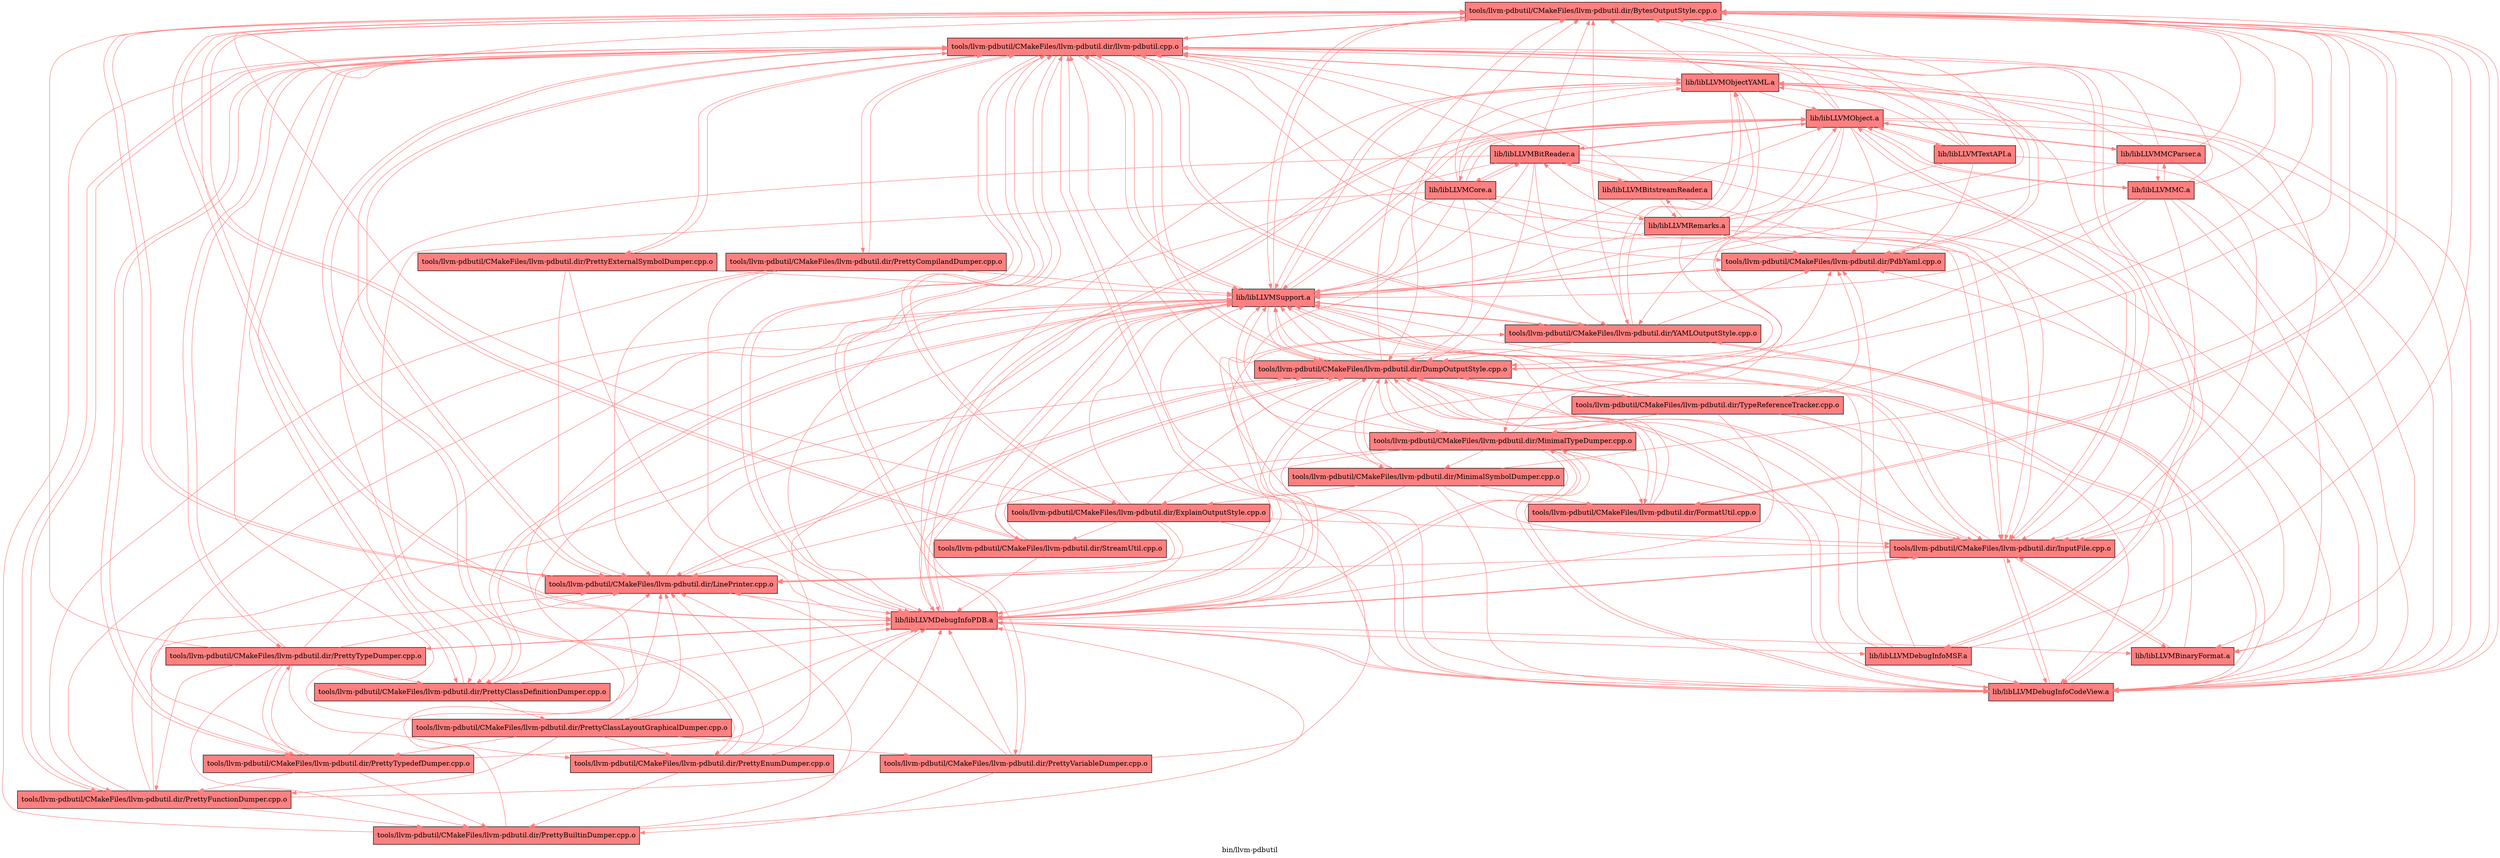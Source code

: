 digraph "bin/llvm-pdbutil" {
	label="bin/llvm-pdbutil";

	Node0x55d803c12e88 [shape=record,shape=record,style=filled,fillcolor="1.000000 0.5 1",label="{tools/llvm-pdbutil/CMakeFiles/llvm-pdbutil.dir/BytesOutputStyle.cpp.o}"];
	Node0x55d803c12e88 -> Node0x55d803c11358[color="1.000000 0.5 1"];
	Node0x55d803c12e88 -> Node0x55d803c101d8[color="1.000000 0.5 1"];
	Node0x55d803c12e88 -> Node0x55d803c10728[color="1.000000 0.5 1"];
	Node0x55d803c12e88 -> Node0x55d803c1d428[color="1.000000 0.5 1"];
	Node0x55d803c12e88 -> Node0x55d803c0ff08[color="1.000000 0.5 1"];
	Node0x55d803c12e88 -> Node0x55d803c10a48[color="1.000000 0.5 1"];
	Node0x55d803c12e88 -> Node0x55d803c10db8[color="1.000000 0.5 1"];
	Node0x55d803c11358 [shape=record,shape=record,style=filled,fillcolor="1.000000 0.5 1",label="{tools/llvm-pdbutil/CMakeFiles/llvm-pdbutil.dir/llvm-pdbutil.cpp.o}"];
	Node0x55d803c11358 -> Node0x55d803c12e88[color="1.000000 0.5 1"];
	Node0x55d803c11358 -> Node0x55d803c12028[color="1.000000 0.5 1"];
	Node0x55d803c11358 -> Node0x55d803c11808[color="1.000000 0.5 1"];
	Node0x55d803c11358 -> Node0x55d803c11ad8[color="1.000000 0.5 1"];
	Node0x55d803c11358 -> Node0x55d803c10728[color="1.000000 0.5 1"];
	Node0x55d803c11358 -> Node0x55d803c1ab38[color="1.000000 0.5 1"];
	Node0x55d803c11358 -> Node0x55d803c19d78[color="1.000000 0.5 1"];
	Node0x55d803c11358 -> Node0x55d803c19008[color="1.000000 0.5 1"];
	Node0x55d803c11358 -> Node0x55d803c187e8[color="1.000000 0.5 1"];
	Node0x55d803c11358 -> Node0x55d803c18108[color="1.000000 0.5 1"];
	Node0x55d803c11358 -> Node0x55d803c179d8[color="1.000000 0.5 1"];
	Node0x55d803c11358 -> Node0x55d803c17ed8[color="1.000000 0.5 1"];
	Node0x55d803c11358 -> Node0x55d803c18658[color="1.000000 0.5 1"];
	Node0x55d803c11358 -> Node0x55d803c1d248[color="1.000000 0.5 1"];
	Node0x55d803c11358 -> Node0x55d803c1e238[color="1.000000 0.5 1"];
	Node0x55d803c11358 -> Node0x55d803c0ff08[color="1.000000 0.5 1"];
	Node0x55d803c11358 -> Node0x55d803c0f9b8[color="1.000000 0.5 1"];
	Node0x55d803c11358 -> Node0x55d803c10a48[color="1.000000 0.5 1"];
	Node0x55d803c11358 -> Node0x55d803c11448[color="1.000000 0.5 1"];
	Node0x55d803c11358 -> Node0x55d803c10db8[color="1.000000 0.5 1"];
	Node0x55d803c101d8 [shape=record,shape=record,style=filled,fillcolor="1.000000 0.5 1",label="{tools/llvm-pdbutil/CMakeFiles/llvm-pdbutil.dir/FormatUtil.cpp.o}"];
	Node0x55d803c101d8 -> Node0x55d803c12e88[color="1.000000 0.5 1"];
	Node0x55d803c101d8 -> Node0x55d803c12028[color="1.000000 0.5 1"];
	Node0x55d803c101d8 -> Node0x55d803c10db8[color="1.000000 0.5 1"];
	Node0x55d803c10728 [shape=record,shape=record,style=filled,fillcolor="1.000000 0.5 1",label="{tools/llvm-pdbutil/CMakeFiles/llvm-pdbutil.dir/LinePrinter.cpp.o}"];
	Node0x55d803c10728 -> Node0x55d803c12e88[color="1.000000 0.5 1"];
	Node0x55d803c10728 -> Node0x55d803c12028[color="1.000000 0.5 1"];
	Node0x55d803c10728 -> Node0x55d803c11358[color="1.000000 0.5 1"];
	Node0x55d803c10728 -> Node0x55d803c10a48[color="1.000000 0.5 1"];
	Node0x55d803c10728 -> Node0x55d803c10db8[color="1.000000 0.5 1"];
	Node0x55d803c1d428 [shape=record,shape=record,style=filled,fillcolor="1.000000 0.5 1",label="{tools/llvm-pdbutil/CMakeFiles/llvm-pdbutil.dir/StreamUtil.cpp.o}"];
	Node0x55d803c1d428 -> Node0x55d803c12e88[color="1.000000 0.5 1"];
	Node0x55d803c1d428 -> Node0x55d803c12028[color="1.000000 0.5 1"];
	Node0x55d803c1d428 -> Node0x55d803c10a48[color="1.000000 0.5 1"];
	Node0x55d803c1d428 -> Node0x55d803c10db8[color="1.000000 0.5 1"];
	Node0x55d803c0ff08 [shape=record,shape=record,style=filled,fillcolor="1.000000 0.5 1",label="{lib/libLLVMDebugInfoCodeView.a}"];
	Node0x55d803c0ff08 -> Node0x55d803c10db8[color="1.000000 0.5 1"];
	Node0x55d803c0ff08 -> Node0x55d803c11358[color="1.000000 0.5 1"];
	Node0x55d803c0ff08 -> Node0x55d803c1ab38[color="1.000000 0.5 1"];
	Node0x55d803c0ff08 -> Node0x55d803c12e88[color="1.000000 0.5 1"];
	Node0x55d803c0ff08 -> Node0x55d803c12028[color="1.000000 0.5 1"];
	Node0x55d803c0ff08 -> Node0x55d803c1b448[color="1.000000 0.5 1"];
	Node0x55d803c0ff08 -> Node0x55d803c1e238[color="1.000000 0.5 1"];
	Node0x55d803c0ff08 -> Node0x55d803c11ad8[color="1.000000 0.5 1"];
	Node0x55d803c0ff08 -> Node0x55d803c10a48[color="1.000000 0.5 1"];
	Node0x55d803c10a48 [shape=record,shape=record,style=filled,fillcolor="1.000000 0.5 1",label="{lib/libLLVMDebugInfoPDB.a}"];
	Node0x55d803c10a48 -> Node0x55d803c12e88[color="1.000000 0.5 1"];
	Node0x55d803c10a48 -> Node0x55d803c10db8[color="1.000000 0.5 1"];
	Node0x55d803c10a48 -> Node0x55d803c11358[color="1.000000 0.5 1"];
	Node0x55d803c10a48 -> Node0x55d803c17ed8[color="1.000000 0.5 1"];
	Node0x55d803c10a48 -> Node0x55d803c1ab38[color="1.000000 0.5 1"];
	Node0x55d803c10a48 -> Node0x55d803c12028[color="1.000000 0.5 1"];
	Node0x55d803c10a48 -> Node0x55d803c0f9b8[color="1.000000 0.5 1"];
	Node0x55d803c10a48 -> Node0x55d803c0ff08[color="1.000000 0.5 1"];
	Node0x55d803c10a48 -> Node0x55d803c1e238[color="1.000000 0.5 1"];
	Node0x55d803c10a48 -> Node0x55d803c11ad8[color="1.000000 0.5 1"];
	Node0x55d803c10a48 -> Node0x55d803c0f058[color="1.000000 0.5 1"];
	Node0x55d803c10a48 -> Node0x55d803c10598[color="1.000000 0.5 1"];
	Node0x55d803c10a48 -> Node0x55d803c1b448[color="1.000000 0.5 1"];
	Node0x55d803c10db8 [shape=record,shape=record,style=filled,fillcolor="1.000000 0.5 1",label="{lib/libLLVMSupport.a}"];
	Node0x55d803c10db8 -> Node0x55d803c12e88[color="1.000000 0.5 1"];
	Node0x55d803c10db8 -> Node0x55d803c19d78[color="1.000000 0.5 1"];
	Node0x55d803c10db8 -> Node0x55d803c0ff08[color="1.000000 0.5 1"];
	Node0x55d803c10db8 -> Node0x55d803c10598[color="1.000000 0.5 1"];
	Node0x55d803c10db8 -> Node0x55d803c11448[color="1.000000 0.5 1"];
	Node0x55d803c10db8 -> Node0x55d803c1ab38[color="1.000000 0.5 1"];
	Node0x55d803c10db8 -> Node0x55d803c12028[color="1.000000 0.5 1"];
	Node0x55d803c10db8 -> Node0x55d803c11ad8[color="1.000000 0.5 1"];
	Node0x55d803c10db8 -> Node0x55d803c11358[color="1.000000 0.5 1"];
	Node0x55d803c10db8 -> Node0x55d803c10a48[color="1.000000 0.5 1"];
	Node0x55d803c10db8 -> Node0x55d803c1e238[color="1.000000 0.5 1"];
	Node0x55d803c12028 [shape=record,shape=record,style=filled,fillcolor="1.000000 0.5 1",label="{tools/llvm-pdbutil/CMakeFiles/llvm-pdbutil.dir/DumpOutputStyle.cpp.o}"];
	Node0x55d803c12028 -> Node0x55d803c12e88[color="1.000000 0.5 1"];
	Node0x55d803c12028 -> Node0x55d803c11ad8[color="1.000000 0.5 1"];
	Node0x55d803c12028 -> Node0x55d803c11358[color="1.000000 0.5 1"];
	Node0x55d803c12028 -> Node0x55d803c101d8[color="1.000000 0.5 1"];
	Node0x55d803c12028 -> Node0x55d803c10728[color="1.000000 0.5 1"];
	Node0x55d803c12028 -> Node0x55d803c0ff58[color="1.000000 0.5 1"];
	Node0x55d803c12028 -> Node0x55d803c1b448[color="1.000000 0.5 1"];
	Node0x55d803c12028 -> Node0x55d803c1d428[color="1.000000 0.5 1"];
	Node0x55d803c12028 -> Node0x55d803c1e148[color="1.000000 0.5 1"];
	Node0x55d803c12028 -> Node0x55d803c0ff08[color="1.000000 0.5 1"];
	Node0x55d803c12028 -> Node0x55d803c10a48[color="1.000000 0.5 1"];
	Node0x55d803c12028 -> Node0x55d803c10db8[color="1.000000 0.5 1"];
	Node0x55d803c11ad8 [shape=record,shape=record,style=filled,fillcolor="1.000000 0.5 1",label="{tools/llvm-pdbutil/CMakeFiles/llvm-pdbutil.dir/InputFile.cpp.o}"];
	Node0x55d803c11ad8 -> Node0x55d803c12e88[color="1.000000 0.5 1"];
	Node0x55d803c11ad8 -> Node0x55d803c12028[color="1.000000 0.5 1"];
	Node0x55d803c11ad8 -> Node0x55d803c10728[color="1.000000 0.5 1"];
	Node0x55d803c11ad8 -> Node0x55d803c0f058[color="1.000000 0.5 1"];
	Node0x55d803c11ad8 -> Node0x55d803c10a48[color="1.000000 0.5 1"];
	Node0x55d803c11ad8 -> Node0x55d803c0ff08[color="1.000000 0.5 1"];
	Node0x55d803c11ad8 -> Node0x55d803c10598[color="1.000000 0.5 1"];
	Node0x55d803c11ad8 -> Node0x55d803c10db8[color="1.000000 0.5 1"];
	Node0x55d803c0ff58 [shape=record,shape=record,style=filled,fillcolor="1.000000 0.5 1",label="{tools/llvm-pdbutil/CMakeFiles/llvm-pdbutil.dir/MinimalSymbolDumper.cpp.o}"];
	Node0x55d803c0ff58 -> Node0x55d803c12e88[color="1.000000 0.5 1"];
	Node0x55d803c0ff58 -> Node0x55d803c12028[color="1.000000 0.5 1"];
	Node0x55d803c0ff58 -> Node0x55d803c11808[color="1.000000 0.5 1"];
	Node0x55d803c0ff58 -> Node0x55d803c11ad8[color="1.000000 0.5 1"];
	Node0x55d803c0ff58 -> Node0x55d803c101d8[color="1.000000 0.5 1"];
	Node0x55d803c0ff58 -> Node0x55d803c10728[color="1.000000 0.5 1"];
	Node0x55d803c0ff58 -> Node0x55d803c0ff08[color="1.000000 0.5 1"];
	Node0x55d803c0ff58 -> Node0x55d803c10db8[color="1.000000 0.5 1"];
	Node0x55d803c1b448 [shape=record,shape=record,style=filled,fillcolor="1.000000 0.5 1",label="{tools/llvm-pdbutil/CMakeFiles/llvm-pdbutil.dir/MinimalTypeDumper.cpp.o}"];
	Node0x55d803c1b448 -> Node0x55d803c12e88[color="1.000000 0.5 1"];
	Node0x55d803c1b448 -> Node0x55d803c12028[color="1.000000 0.5 1"];
	Node0x55d803c1b448 -> Node0x55d803c11808[color="1.000000 0.5 1"];
	Node0x55d803c1b448 -> Node0x55d803c11ad8[color="1.000000 0.5 1"];
	Node0x55d803c1b448 -> Node0x55d803c11358[color="1.000000 0.5 1"];
	Node0x55d803c1b448 -> Node0x55d803c101d8[color="1.000000 0.5 1"];
	Node0x55d803c1b448 -> Node0x55d803c10728[color="1.000000 0.5 1"];
	Node0x55d803c1b448 -> Node0x55d803c0ff58[color="1.000000 0.5 1"];
	Node0x55d803c1b448 -> Node0x55d803c0ff08[color="1.000000 0.5 1"];
	Node0x55d803c1b448 -> Node0x55d803c10a48[color="1.000000 0.5 1"];
	Node0x55d803c1b448 -> Node0x55d803c10db8[color="1.000000 0.5 1"];
	Node0x55d803c1e148 [shape=record,shape=record,style=filled,fillcolor="1.000000 0.5 1",label="{tools/llvm-pdbutil/CMakeFiles/llvm-pdbutil.dir/TypeReferenceTracker.cpp.o}"];
	Node0x55d803c1e148 -> Node0x55d803c12e88[color="1.000000 0.5 1"];
	Node0x55d803c1e148 -> Node0x55d803c12028[color="1.000000 0.5 1"];
	Node0x55d803c1e148 -> Node0x55d803c11ad8[color="1.000000 0.5 1"];
	Node0x55d803c1e148 -> Node0x55d803c1b448[color="1.000000 0.5 1"];
	Node0x55d803c1e148 -> Node0x55d803c1ab38[color="1.000000 0.5 1"];
	Node0x55d803c1e148 -> Node0x55d803c0ff08[color="1.000000 0.5 1"];
	Node0x55d803c1e148 -> Node0x55d803c10a48[color="1.000000 0.5 1"];
	Node0x55d803c1e148 -> Node0x55d803c10db8[color="1.000000 0.5 1"];
	Node0x55d803c11808 [shape=record,shape=record,style=filled,fillcolor="1.000000 0.5 1",label="{tools/llvm-pdbutil/CMakeFiles/llvm-pdbutil.dir/ExplainOutputStyle.cpp.o}"];
	Node0x55d803c11808 -> Node0x55d803c12e88[color="1.000000 0.5 1"];
	Node0x55d803c11808 -> Node0x55d803c12028[color="1.000000 0.5 1"];
	Node0x55d803c11808 -> Node0x55d803c11ad8[color="1.000000 0.5 1"];
	Node0x55d803c11808 -> Node0x55d803c11358[color="1.000000 0.5 1"];
	Node0x55d803c11808 -> Node0x55d803c10728[color="1.000000 0.5 1"];
	Node0x55d803c11808 -> Node0x55d803c1d428[color="1.000000 0.5 1"];
	Node0x55d803c11808 -> Node0x55d803c0ff08[color="1.000000 0.5 1"];
	Node0x55d803c11808 -> Node0x55d803c10a48[color="1.000000 0.5 1"];
	Node0x55d803c11808 -> Node0x55d803c10db8[color="1.000000 0.5 1"];
	Node0x55d803c0f058 [shape=record,shape=record,style=filled,fillcolor="1.000000 0.5 1",label="{lib/libLLVMBinaryFormat.a}"];
	Node0x55d803c0f058 -> Node0x55d803c11ad8[color="1.000000 0.5 1"];
	Node0x55d803c0f058 -> Node0x55d803c10db8[color="1.000000 0.5 1"];
	Node0x55d803c10598 [shape=record,shape=record,style=filled,fillcolor="1.000000 0.5 1",label="{lib/libLLVMObject.a}"];
	Node0x55d803c10598 -> Node0x55d803c11ad8[color="1.000000 0.5 1"];
	Node0x55d803c10598 -> Node0x55d803c0f058[color="1.000000 0.5 1"];
	Node0x55d803c10598 -> Node0x55d803c10db8[color="1.000000 0.5 1"];
	Node0x55d803c10598 -> Node0x55d803c12e88[color="1.000000 0.5 1"];
	Node0x55d803c10598 -> Node0x55d803c12028[color="1.000000 0.5 1"];
	Node0x55d803c10598 -> Node0x55d803c11358[color="1.000000 0.5 1"];
	Node0x55d803c10598 -> Node0x55d803c0ff08[color="1.000000 0.5 1"];
	Node0x55d803c10598 -> Node0x55d803c10a48[color="1.000000 0.5 1"];
	Node0x55d803c10598 -> Node0x55d803c1ab38[color="1.000000 0.5 1"];
	Node0x55d803c10598 -> Node0x55d803c1f2c8[color="1.000000 0.5 1"];
	Node0x55d803c10598 -> Node0x55d803c12708[color="1.000000 0.5 1"];
	Node0x55d803c10598 -> Node0x55d803c121b8[color="1.000000 0.5 1"];
	Node0x55d803c10598 -> Node0x55d803c139c8[color="1.000000 0.5 1"];
	Node0x55d803c10598 -> Node0x55d803c1e238[color="1.000000 0.5 1"];
	Node0x55d803c10598 -> Node0x55d803c14508[color="1.000000 0.5 1"];
	Node0x55d803c1ab38 [shape=record,shape=record,style=filled,fillcolor="1.000000 0.5 1",label="{tools/llvm-pdbutil/CMakeFiles/llvm-pdbutil.dir/PdbYaml.cpp.o}"];
	Node0x55d803c1ab38 -> Node0x55d803c11448[color="1.000000 0.5 1"];
	Node0x55d803c1ab38 -> Node0x55d803c10db8[color="1.000000 0.5 1"];
	Node0x55d803c19d78 [shape=record,shape=record,style=filled,fillcolor="1.000000 0.5 1",label="{tools/llvm-pdbutil/CMakeFiles/llvm-pdbutil.dir/PrettyClassDefinitionDumper.cpp.o}"];
	Node0x55d803c19d78 -> Node0x55d803c11358[color="1.000000 0.5 1"];
	Node0x55d803c19d78 -> Node0x55d803c10728[color="1.000000 0.5 1"];
	Node0x55d803c19d78 -> Node0x55d803c195f8[color="1.000000 0.5 1"];
	Node0x55d803c19d78 -> Node0x55d803c10a48[color="1.000000 0.5 1"];
	Node0x55d803c19d78 -> Node0x55d803c10db8[color="1.000000 0.5 1"];
	Node0x55d803c19008 [shape=record,shape=record,style=filled,fillcolor="1.000000 0.5 1",label="{tools/llvm-pdbutil/CMakeFiles/llvm-pdbutil.dir/PrettyCompilandDumper.cpp.o}"];
	Node0x55d803c19008 -> Node0x55d803c11358[color="1.000000 0.5 1"];
	Node0x55d803c19008 -> Node0x55d803c10728[color="1.000000 0.5 1"];
	Node0x55d803c19008 -> Node0x55d803c179d8[color="1.000000 0.5 1"];
	Node0x55d803c19008 -> Node0x55d803c10a48[color="1.000000 0.5 1"];
	Node0x55d803c19008 -> Node0x55d803c10db8[color="1.000000 0.5 1"];
	Node0x55d803c187e8 [shape=record,shape=record,style=filled,fillcolor="1.000000 0.5 1",label="{tools/llvm-pdbutil/CMakeFiles/llvm-pdbutil.dir/PrettyEnumDumper.cpp.o}"];
	Node0x55d803c187e8 -> Node0x55d803c11358[color="1.000000 0.5 1"];
	Node0x55d803c187e8 -> Node0x55d803c10728[color="1.000000 0.5 1"];
	Node0x55d803c187e8 -> Node0x55d803c1a3b8[color="1.000000 0.5 1"];
	Node0x55d803c187e8 -> Node0x55d803c10a48[color="1.000000 0.5 1"];
	Node0x55d803c187e8 -> Node0x55d803c10db8[color="1.000000 0.5 1"];
	Node0x55d803c18108 [shape=record,shape=record,style=filled,fillcolor="1.000000 0.5 1",label="{tools/llvm-pdbutil/CMakeFiles/llvm-pdbutil.dir/PrettyExternalSymbolDumper.cpp.o}"];
	Node0x55d803c18108 -> Node0x55d803c11358[color="1.000000 0.5 1"];
	Node0x55d803c18108 -> Node0x55d803c10728[color="1.000000 0.5 1"];
	Node0x55d803c18108 -> Node0x55d803c10a48[color="1.000000 0.5 1"];
	Node0x55d803c18108 -> Node0x55d803c10db8[color="1.000000 0.5 1"];
	Node0x55d803c179d8 [shape=record,shape=record,style=filled,fillcolor="1.000000 0.5 1",label="{tools/llvm-pdbutil/CMakeFiles/llvm-pdbutil.dir/PrettyFunctionDumper.cpp.o}"];
	Node0x55d803c179d8 -> Node0x55d803c12028[color="1.000000 0.5 1"];
	Node0x55d803c179d8 -> Node0x55d803c11358[color="1.000000 0.5 1"];
	Node0x55d803c179d8 -> Node0x55d803c10728[color="1.000000 0.5 1"];
	Node0x55d803c179d8 -> Node0x55d803c1a3b8[color="1.000000 0.5 1"];
	Node0x55d803c179d8 -> Node0x55d803c10a48[color="1.000000 0.5 1"];
	Node0x55d803c179d8 -> Node0x55d803c10db8[color="1.000000 0.5 1"];
	Node0x55d803c17ed8 [shape=record,shape=record,style=filled,fillcolor="1.000000 0.5 1",label="{tools/llvm-pdbutil/CMakeFiles/llvm-pdbutil.dir/PrettyTypeDumper.cpp.o}"];
	Node0x55d803c17ed8 -> Node0x55d803c12e88[color="1.000000 0.5 1"];
	Node0x55d803c17ed8 -> Node0x55d803c11358[color="1.000000 0.5 1"];
	Node0x55d803c17ed8 -> Node0x55d803c10728[color="1.000000 0.5 1"];
	Node0x55d803c17ed8 -> Node0x55d803c1a3b8[color="1.000000 0.5 1"];
	Node0x55d803c17ed8 -> Node0x55d803c19d78[color="1.000000 0.5 1"];
	Node0x55d803c17ed8 -> Node0x55d803c187e8[color="1.000000 0.5 1"];
	Node0x55d803c17ed8 -> Node0x55d803c179d8[color="1.000000 0.5 1"];
	Node0x55d803c17ed8 -> Node0x55d803c18658[color="1.000000 0.5 1"];
	Node0x55d803c17ed8 -> Node0x55d803c10a48[color="1.000000 0.5 1"];
	Node0x55d803c17ed8 -> Node0x55d803c10db8[color="1.000000 0.5 1"];
	Node0x55d803c18658 [shape=record,shape=record,style=filled,fillcolor="1.000000 0.5 1",label="{tools/llvm-pdbutil/CMakeFiles/llvm-pdbutil.dir/PrettyTypedefDumper.cpp.o}"];
	Node0x55d803c18658 -> Node0x55d803c11358[color="1.000000 0.5 1"];
	Node0x55d803c18658 -> Node0x55d803c10728[color="1.000000 0.5 1"];
	Node0x55d803c18658 -> Node0x55d803c1a3b8[color="1.000000 0.5 1"];
	Node0x55d803c18658 -> Node0x55d803c179d8[color="1.000000 0.5 1"];
	Node0x55d803c18658 -> Node0x55d803c17ed8[color="1.000000 0.5 1"];
	Node0x55d803c18658 -> Node0x55d803c10a48[color="1.000000 0.5 1"];
	Node0x55d803c18658 -> Node0x55d803c10db8[color="1.000000 0.5 1"];
	Node0x55d803c1d248 [shape=record,shape=record,style=filled,fillcolor="1.000000 0.5 1",label="{tools/llvm-pdbutil/CMakeFiles/llvm-pdbutil.dir/PrettyVariableDumper.cpp.o}"];
	Node0x55d803c1d248 -> Node0x55d803c11358[color="1.000000 0.5 1"];
	Node0x55d803c1d248 -> Node0x55d803c10728[color="1.000000 0.5 1"];
	Node0x55d803c1d248 -> Node0x55d803c1a3b8[color="1.000000 0.5 1"];
	Node0x55d803c1d248 -> Node0x55d803c10a48[color="1.000000 0.5 1"];
	Node0x55d803c1d248 -> Node0x55d803c10db8[color="1.000000 0.5 1"];
	Node0x55d803c1e238 [shape=record,shape=record,style=filled,fillcolor="1.000000 0.5 1",label="{tools/llvm-pdbutil/CMakeFiles/llvm-pdbutil.dir/YAMLOutputStyle.cpp.o}"];
	Node0x55d803c1e238 -> Node0x55d803c12e88[color="1.000000 0.5 1"];
	Node0x55d803c1e238 -> Node0x55d803c12028[color="1.000000 0.5 1"];
	Node0x55d803c1e238 -> Node0x55d803c11358[color="1.000000 0.5 1"];
	Node0x55d803c1e238 -> Node0x55d803c1ab38[color="1.000000 0.5 1"];
	Node0x55d803c1e238 -> Node0x55d803c0ff08[color="1.000000 0.5 1"];
	Node0x55d803c1e238 -> Node0x55d803c10a48[color="1.000000 0.5 1"];
	Node0x55d803c1e238 -> Node0x55d803c11448[color="1.000000 0.5 1"];
	Node0x55d803c1e238 -> Node0x55d803c10db8[color="1.000000 0.5 1"];
	Node0x55d803c0f9b8 [shape=record,shape=record,style=filled,fillcolor="1.000000 0.5 1",label="{lib/libLLVMDebugInfoMSF.a}"];
	Node0x55d803c0f9b8 -> Node0x55d803c12e88[color="1.000000 0.5 1"];
	Node0x55d803c0f9b8 -> Node0x55d803c12028[color="1.000000 0.5 1"];
	Node0x55d803c0f9b8 -> Node0x55d803c11358[color="1.000000 0.5 1"];
	Node0x55d803c0f9b8 -> Node0x55d803c1ab38[color="1.000000 0.5 1"];
	Node0x55d803c0f9b8 -> Node0x55d803c10db8[color="1.000000 0.5 1"];
	Node0x55d803c0f9b8 -> Node0x55d803c0ff08[color="1.000000 0.5 1"];
	Node0x55d803c11448 [shape=record,shape=record,style=filled,fillcolor="1.000000 0.5 1",label="{lib/libLLVMObjectYAML.a}"];
	Node0x55d803c11448 -> Node0x55d803c12e88[color="1.000000 0.5 1"];
	Node0x55d803c11448 -> Node0x55d803c12028[color="1.000000 0.5 1"];
	Node0x55d803c11448 -> Node0x55d803c11ad8[color="1.000000 0.5 1"];
	Node0x55d803c11448 -> Node0x55d803c11358[color="1.000000 0.5 1"];
	Node0x55d803c11448 -> Node0x55d803c1ab38[color="1.000000 0.5 1"];
	Node0x55d803c11448 -> Node0x55d803c1e238[color="1.000000 0.5 1"];
	Node0x55d803c11448 -> Node0x55d803c0ff08[color="1.000000 0.5 1"];
	Node0x55d803c11448 -> Node0x55d803c10598[color="1.000000 0.5 1"];
	Node0x55d803c11448 -> Node0x55d803c10db8[color="1.000000 0.5 1"];
	Node0x55d803c11448 -> Node0x55d803c10a48[color="1.000000 0.5 1"];
	Node0x55d803c11448 -> Node0x55d803c1b448[color="1.000000 0.5 1"];
	Node0x55d803c1a3b8 [shape=record,shape=record,style=filled,fillcolor="1.000000 0.5 1",label="{tools/llvm-pdbutil/CMakeFiles/llvm-pdbutil.dir/PrettyBuiltinDumper.cpp.o}"];
	Node0x55d803c1a3b8 -> Node0x55d803c11358[color="1.000000 0.5 1"];
	Node0x55d803c1a3b8 -> Node0x55d803c10728[color="1.000000 0.5 1"];
	Node0x55d803c1a3b8 -> Node0x55d803c10a48[color="1.000000 0.5 1"];
	Node0x55d803c1a3b8 -> Node0x55d803c10db8[color="1.000000 0.5 1"];
	Node0x55d803c195f8 [shape=record,shape=record,style=filled,fillcolor="1.000000 0.5 1",label="{tools/llvm-pdbutil/CMakeFiles/llvm-pdbutil.dir/PrettyClassLayoutGraphicalDumper.cpp.o}"];
	Node0x55d803c195f8 -> Node0x55d803c11358[color="1.000000 0.5 1"];
	Node0x55d803c195f8 -> Node0x55d803c10728[color="1.000000 0.5 1"];
	Node0x55d803c195f8 -> Node0x55d803c187e8[color="1.000000 0.5 1"];
	Node0x55d803c195f8 -> Node0x55d803c179d8[color="1.000000 0.5 1"];
	Node0x55d803c195f8 -> Node0x55d803c18658[color="1.000000 0.5 1"];
	Node0x55d803c195f8 -> Node0x55d803c1d248[color="1.000000 0.5 1"];
	Node0x55d803c195f8 -> Node0x55d803c10a48[color="1.000000 0.5 1"];
	Node0x55d803c195f8 -> Node0x55d803c10db8[color="1.000000 0.5 1"];
	Node0x55d803c1f2c8 [shape=record,shape=record,style=filled,fillcolor="1.000000 0.5 1",label="{lib/libLLVMMC.a}"];
	Node0x55d803c1f2c8 -> Node0x55d803c12028[color="1.000000 0.5 1"];
	Node0x55d803c1f2c8 -> Node0x55d803c10598[color="1.000000 0.5 1"];
	Node0x55d803c1f2c8 -> Node0x55d803c10db8[color="1.000000 0.5 1"];
	Node0x55d803c1f2c8 -> Node0x55d803c11ad8[color="1.000000 0.5 1"];
	Node0x55d803c1f2c8 -> Node0x55d803c11358[color="1.000000 0.5 1"];
	Node0x55d803c1f2c8 -> Node0x55d803c0f058[color="1.000000 0.5 1"];
	Node0x55d803c1f2c8 -> Node0x55d803c139c8[color="1.000000 0.5 1"];
	Node0x55d803c1f2c8 -> Node0x55d803c12e88[color="1.000000 0.5 1"];
	Node0x55d803c1f2c8 -> Node0x55d803c0ff08[color="1.000000 0.5 1"];
	Node0x55d803c12708 [shape=record,shape=record,style=filled,fillcolor="1.000000 0.5 1",label="{lib/libLLVMBitReader.a}"];
	Node0x55d803c12708 -> Node0x55d803c12e88[color="1.000000 0.5 1"];
	Node0x55d803c12708 -> Node0x55d803c12028[color="1.000000 0.5 1"];
	Node0x55d803c12708 -> Node0x55d803c11ad8[color="1.000000 0.5 1"];
	Node0x55d803c12708 -> Node0x55d803c11358[color="1.000000 0.5 1"];
	Node0x55d803c12708 -> Node0x55d803c19d78[color="1.000000 0.5 1"];
	Node0x55d803c12708 -> Node0x55d803c0ff08[color="1.000000 0.5 1"];
	Node0x55d803c12708 -> Node0x55d803c10a48[color="1.000000 0.5 1"];
	Node0x55d803c12708 -> Node0x55d803c10598[color="1.000000 0.5 1"];
	Node0x55d803c12708 -> Node0x55d803c10db8[color="1.000000 0.5 1"];
	Node0x55d803c12708 -> Node0x55d803c121b8[color="1.000000 0.5 1"];
	Node0x55d803c12708 -> Node0x55d803c12b18[color="1.000000 0.5 1"];
	Node0x55d803c12708 -> Node0x55d803c1e238[color="1.000000 0.5 1"];
	Node0x55d803c121b8 [shape=record,shape=record,style=filled,fillcolor="1.000000 0.5 1",label="{lib/libLLVMCore.a}"];
	Node0x55d803c121b8 -> Node0x55d803c11358[color="1.000000 0.5 1"];
	Node0x55d803c121b8 -> Node0x55d803c10598[color="1.000000 0.5 1"];
	Node0x55d803c121b8 -> Node0x55d803c10db8[color="1.000000 0.5 1"];
	Node0x55d803c121b8 -> Node0x55d803c12708[color="1.000000 0.5 1"];
	Node0x55d803c121b8 -> Node0x55d803c12028[color="1.000000 0.5 1"];
	Node0x55d803c121b8 -> Node0x55d803c19d78[color="1.000000 0.5 1"];
	Node0x55d803c121b8 -> Node0x55d803c0f058[color="1.000000 0.5 1"];
	Node0x55d803c121b8 -> Node0x55d803c0ff08[color="1.000000 0.5 1"];
	Node0x55d803c121b8 -> Node0x55d803c11ad8[color="1.000000 0.5 1"];
	Node0x55d803c121b8 -> Node0x55d803c12e88[color="1.000000 0.5 1"];
	Node0x55d803c121b8 -> Node0x55d803c12fc8[color="1.000000 0.5 1"];
	Node0x55d803c121b8 -> Node0x55d803c11448[color="1.000000 0.5 1"];
	Node0x55d803c139c8 [shape=record,shape=record,style=filled,fillcolor="1.000000 0.5 1",label="{lib/libLLVMMCParser.a}"];
	Node0x55d803c139c8 -> Node0x55d803c12e88[color="1.000000 0.5 1"];
	Node0x55d803c139c8 -> Node0x55d803c11358[color="1.000000 0.5 1"];
	Node0x55d803c139c8 -> Node0x55d803c10598[color="1.000000 0.5 1"];
	Node0x55d803c139c8 -> Node0x55d803c10db8[color="1.000000 0.5 1"];
	Node0x55d803c139c8 -> Node0x55d803c1f2c8[color="1.000000 0.5 1"];
	Node0x55d803c139c8 -> Node0x55d803c11448[color="1.000000 0.5 1"];
	Node0x55d803c139c8 -> Node0x55d803c11ad8[color="1.000000 0.5 1"];
	Node0x55d803c14508 [shape=record,shape=record,style=filled,fillcolor="1.000000 0.5 1",label="{lib/libLLVMTextAPI.a}"];
	Node0x55d803c14508 -> Node0x55d803c10db8[color="1.000000 0.5 1"];
	Node0x55d803c14508 -> Node0x55d803c12e88[color="1.000000 0.5 1"];
	Node0x55d803c14508 -> Node0x55d803c11358[color="1.000000 0.5 1"];
	Node0x55d803c14508 -> Node0x55d803c1ab38[color="1.000000 0.5 1"];
	Node0x55d803c14508 -> Node0x55d803c10598[color="1.000000 0.5 1"];
	Node0x55d803c14508 -> Node0x55d803c11448[color="1.000000 0.5 1"];
	Node0x55d803c14508 -> Node0x55d803c0ff08[color="1.000000 0.5 1"];
	Node0x55d803c12b18 [shape=record,shape=record,style=filled,fillcolor="1.000000 0.5 1",label="{lib/libLLVMBitstreamReader.a}"];
	Node0x55d803c12b18 -> Node0x55d803c11ad8[color="1.000000 0.5 1"];
	Node0x55d803c12b18 -> Node0x55d803c11358[color="1.000000 0.5 1"];
	Node0x55d803c12b18 -> Node0x55d803c10598[color="1.000000 0.5 1"];
	Node0x55d803c12b18 -> Node0x55d803c10db8[color="1.000000 0.5 1"];
	Node0x55d803c12b18 -> Node0x55d803c12708[color="1.000000 0.5 1"];
	Node0x55d803c12b18 -> Node0x55d803c12fc8[color="1.000000 0.5 1"];
	Node0x55d803c12fc8 [shape=record,shape=record,style=filled,fillcolor="1.000000 0.5 1",label="{lib/libLLVMRemarks.a}"];
	Node0x55d803c12fc8 -> Node0x55d803c10db8[color="1.000000 0.5 1"];
	Node0x55d803c12fc8 -> Node0x55d803c11ad8[color="1.000000 0.5 1"];
	Node0x55d803c12fc8 -> Node0x55d803c12708[color="1.000000 0.5 1"];
	Node0x55d803c12fc8 -> Node0x55d803c11358[color="1.000000 0.5 1"];
	Node0x55d803c12fc8 -> Node0x55d803c12028[color="1.000000 0.5 1"];
	Node0x55d803c12fc8 -> Node0x55d803c0ff08[color="1.000000 0.5 1"];
	Node0x55d803c12fc8 -> Node0x55d803c12e88[color="1.000000 0.5 1"];
	Node0x55d803c12fc8 -> Node0x55d803c10598[color="1.000000 0.5 1"];
	Node0x55d803c12fc8 -> Node0x55d803c1ab38[color="1.000000 0.5 1"];
	Node0x55d803c12fc8 -> Node0x55d803c12b18[color="1.000000 0.5 1"];
	Node0x55d803c12fc8 -> Node0x55d803c11448[color="1.000000 0.5 1"];
}
